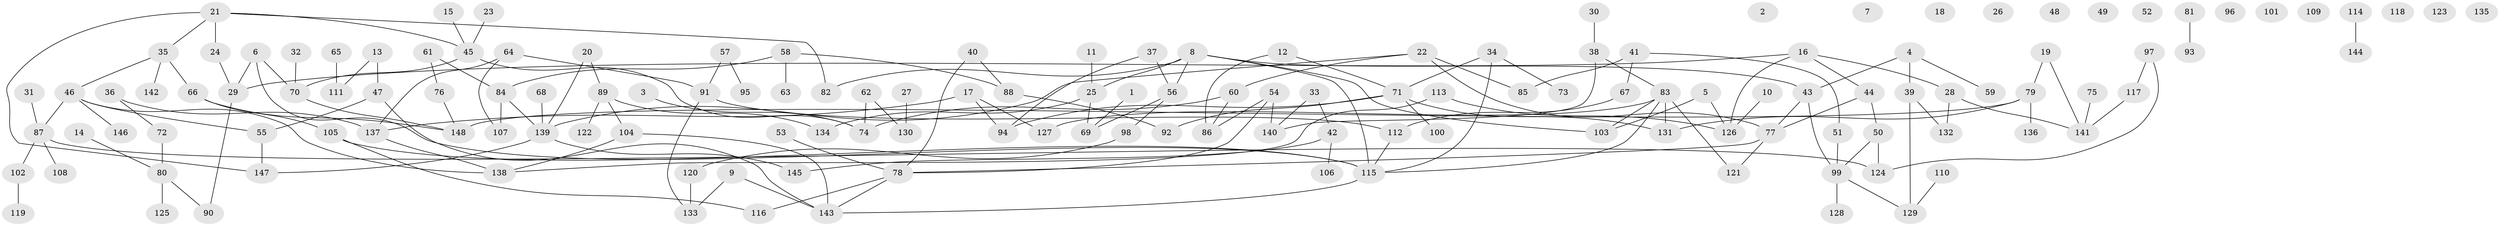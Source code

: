 // Generated by graph-tools (version 1.1) at 2025/39/03/09/25 04:39:34]
// undirected, 148 vertices, 176 edges
graph export_dot {
graph [start="1"]
  node [color=gray90,style=filled];
  1;
  2;
  3;
  4;
  5;
  6;
  7;
  8;
  9;
  10;
  11;
  12;
  13;
  14;
  15;
  16;
  17;
  18;
  19;
  20;
  21;
  22;
  23;
  24;
  25;
  26;
  27;
  28;
  29;
  30;
  31;
  32;
  33;
  34;
  35;
  36;
  37;
  38;
  39;
  40;
  41;
  42;
  43;
  44;
  45;
  46;
  47;
  48;
  49;
  50;
  51;
  52;
  53;
  54;
  55;
  56;
  57;
  58;
  59;
  60;
  61;
  62;
  63;
  64;
  65;
  66;
  67;
  68;
  69;
  70;
  71;
  72;
  73;
  74;
  75;
  76;
  77;
  78;
  79;
  80;
  81;
  82;
  83;
  84;
  85;
  86;
  87;
  88;
  89;
  90;
  91;
  92;
  93;
  94;
  95;
  96;
  97;
  98;
  99;
  100;
  101;
  102;
  103;
  104;
  105;
  106;
  107;
  108;
  109;
  110;
  111;
  112;
  113;
  114;
  115;
  116;
  117;
  118;
  119;
  120;
  121;
  122;
  123;
  124;
  125;
  126;
  127;
  128;
  129;
  130;
  131;
  132;
  133;
  134;
  135;
  136;
  137;
  138;
  139;
  140;
  141;
  142;
  143;
  144;
  145;
  146;
  147;
  148;
  1 -- 69;
  3 -- 74;
  4 -- 39;
  4 -- 43;
  4 -- 59;
  5 -- 103;
  5 -- 126;
  6 -- 29;
  6 -- 70;
  6 -- 115;
  8 -- 25;
  8 -- 43;
  8 -- 56;
  8 -- 82;
  8 -- 103;
  8 -- 115;
  9 -- 133;
  9 -- 143;
  10 -- 126;
  11 -- 25;
  12 -- 71;
  12 -- 86;
  13 -- 47;
  13 -- 111;
  14 -- 80;
  15 -- 45;
  16 -- 28;
  16 -- 29;
  16 -- 44;
  16 -- 126;
  17 -- 94;
  17 -- 127;
  17 -- 137;
  19 -- 79;
  19 -- 141;
  20 -- 89;
  20 -- 139;
  21 -- 24;
  21 -- 35;
  21 -- 45;
  21 -- 82;
  21 -- 147;
  22 -- 60;
  22 -- 77;
  22 -- 85;
  22 -- 139;
  23 -- 45;
  24 -- 29;
  25 -- 69;
  25 -- 134;
  27 -- 130;
  28 -- 132;
  28 -- 141;
  29 -- 90;
  30 -- 38;
  31 -- 87;
  32 -- 70;
  33 -- 42;
  33 -- 140;
  34 -- 71;
  34 -- 73;
  34 -- 115;
  35 -- 46;
  35 -- 66;
  35 -- 142;
  36 -- 72;
  36 -- 137;
  37 -- 56;
  37 -- 94;
  38 -- 83;
  38 -- 140;
  39 -- 129;
  39 -- 132;
  40 -- 78;
  40 -- 88;
  41 -- 51;
  41 -- 67;
  41 -- 85;
  42 -- 106;
  42 -- 145;
  43 -- 77;
  43 -- 99;
  44 -- 50;
  44 -- 77;
  45 -- 70;
  45 -- 74;
  46 -- 55;
  46 -- 87;
  46 -- 138;
  46 -- 146;
  47 -- 55;
  47 -- 143;
  50 -- 99;
  50 -- 124;
  51 -- 99;
  53 -- 78;
  54 -- 78;
  54 -- 86;
  54 -- 140;
  55 -- 147;
  56 -- 69;
  56 -- 98;
  57 -- 91;
  57 -- 95;
  58 -- 63;
  58 -- 84;
  58 -- 88;
  60 -- 74;
  60 -- 86;
  61 -- 76;
  61 -- 84;
  62 -- 74;
  62 -- 130;
  64 -- 91;
  64 -- 107;
  64 -- 137;
  65 -- 111;
  66 -- 105;
  66 -- 148;
  67 -- 112;
  68 -- 139;
  70 -- 148;
  71 -- 92;
  71 -- 94;
  71 -- 100;
  71 -- 131;
  72 -- 80;
  75 -- 141;
  76 -- 148;
  77 -- 78;
  77 -- 121;
  78 -- 116;
  78 -- 143;
  79 -- 131;
  79 -- 136;
  79 -- 148;
  80 -- 90;
  80 -- 125;
  81 -- 93;
  83 -- 103;
  83 -- 115;
  83 -- 121;
  83 -- 127;
  83 -- 131;
  84 -- 107;
  84 -- 139;
  87 -- 102;
  87 -- 108;
  87 -- 124;
  88 -- 92;
  89 -- 104;
  89 -- 122;
  89 -- 134;
  91 -- 112;
  91 -- 133;
  97 -- 117;
  97 -- 124;
  98 -- 120;
  99 -- 128;
  99 -- 129;
  102 -- 119;
  104 -- 138;
  104 -- 143;
  105 -- 115;
  105 -- 116;
  110 -- 129;
  112 -- 115;
  113 -- 126;
  113 -- 138;
  114 -- 144;
  115 -- 143;
  117 -- 141;
  120 -- 133;
  137 -- 138;
  139 -- 145;
  139 -- 147;
}
